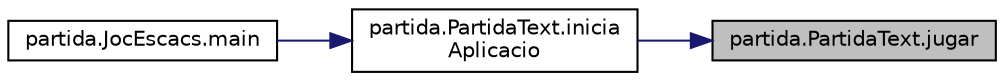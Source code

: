 digraph "partida.PartidaText.jugar"
{
 // LATEX_PDF_SIZE
  edge [fontname="Helvetica",fontsize="10",labelfontname="Helvetica",labelfontsize="10"];
  node [fontname="Helvetica",fontsize="10",shape=record];
  rankdir="RL";
  Node1 [label="partida.PartidaText.jugar",height=0.2,width=0.4,color="black", fillcolor="grey75", style="filled", fontcolor="black",tooltip="Gestiona la partida."];
  Node1 -> Node2 [dir="back",color="midnightblue",fontsize="10",style="solid"];
  Node2 [label="partida.PartidaText.inicia\lAplicacio",height=0.2,width=0.4,color="black", fillcolor="white", style="filled",URL="$classpartida_1_1_partida_text.html#a02c8b096e88ca947f3956566b3fd4145",tooltip="Inicia el joc."];
  Node2 -> Node3 [dir="back",color="midnightblue",fontsize="10",style="solid"];
  Node3 [label="partida.JocEscacs.main",height=0.2,width=0.4,color="black", fillcolor="white", style="filled",URL="$classpartida_1_1_joc_escacs.html#a61412703510b43d5067b1aa19d45a85f",tooltip=" "];
}
